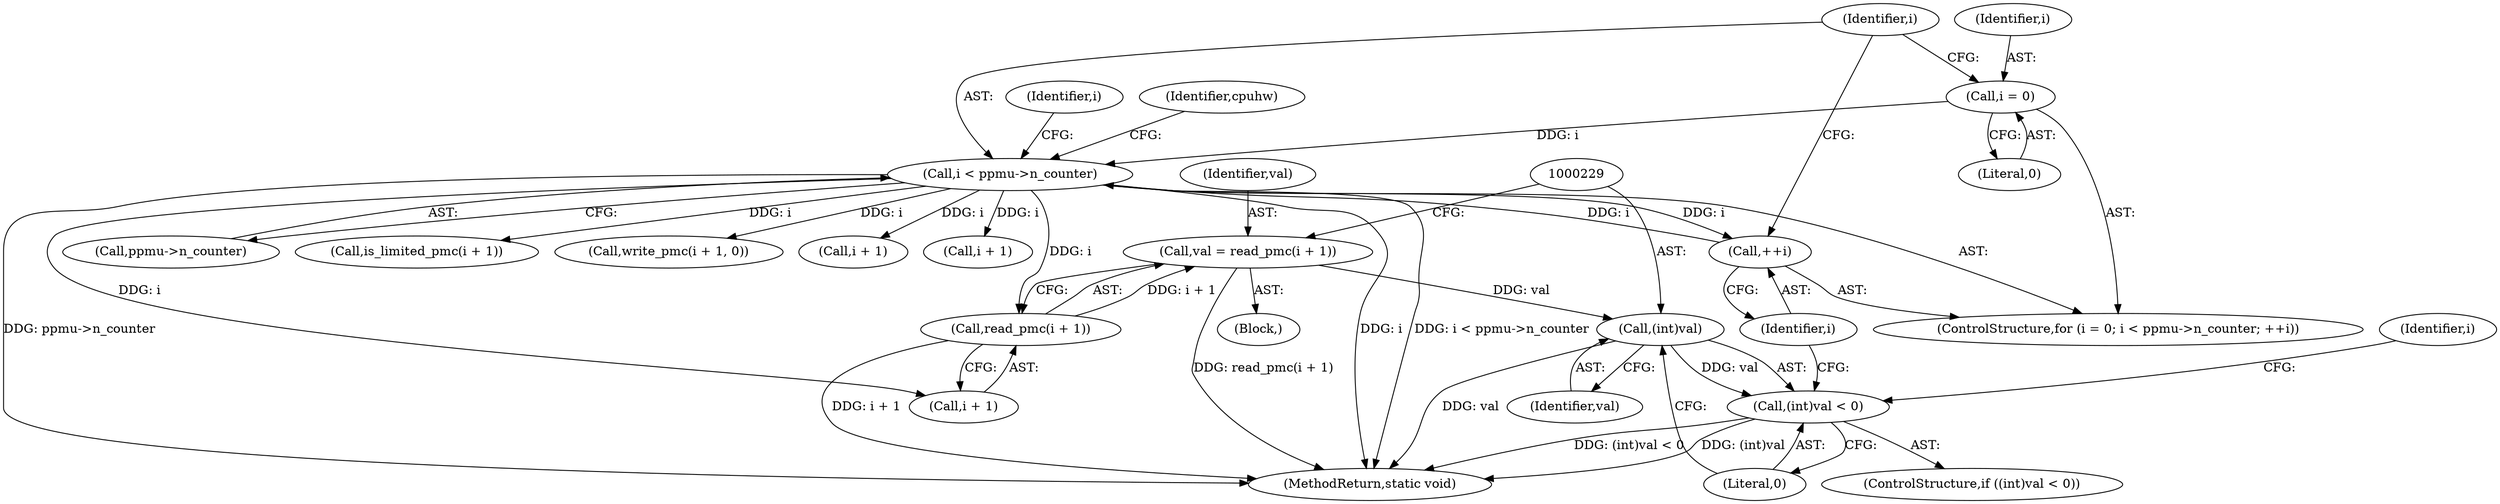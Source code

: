 digraph "1_linux_0837e3242c73566fc1c0196b4ec61779c25ffc93@del" {
"1000228" [label="(Call,(int)val)"];
"1000220" [label="(Call,val = read_pmc(i + 1))"];
"1000222" [label="(Call,read_pmc(i + 1))"];
"1000206" [label="(Call,i < ppmu->n_counter)"];
"1000211" [label="(Call,++i)"];
"1000203" [label="(Call,i = 0)"];
"1000227" [label="(Call,(int)val < 0)"];
"1000208" [label="(Call,ppmu->n_counter)"];
"1000215" [label="(Call,is_limited_pmc(i + 1))"];
"1000204" [label="(Identifier,i)"];
"1000213" [label="(Block,)"];
"1000234" [label="(Identifier,i)"];
"1000202" [label="(ControlStructure,for (i = 0; i < ppmu->n_counter; ++i))"];
"1000227" [label="(Call,(int)val < 0)"];
"1000230" [label="(Identifier,val)"];
"1000205" [label="(Literal,0)"];
"1000223" [label="(Call,i + 1)"];
"1000231" [label="(Literal,0)"];
"1000226" [label="(ControlStructure,if ((int)val < 0))"];
"1000232" [label="(Call,write_pmc(i + 1, 0))"];
"1000203" [label="(Call,i = 0)"];
"1000217" [label="(Identifier,i)"];
"1000212" [label="(Identifier,i)"];
"1000238" [label="(Identifier,cpuhw)"];
"1000233" [label="(Call,i + 1)"];
"1000221" [label="(Identifier,val)"];
"1000206" [label="(Call,i < ppmu->n_counter)"];
"1000222" [label="(Call,read_pmc(i + 1))"];
"1000228" [label="(Call,(int)val)"];
"1000211" [label="(Call,++i)"];
"1000216" [label="(Call,i + 1)"];
"1000249" [label="(MethodReturn,static void)"];
"1000220" [label="(Call,val = read_pmc(i + 1))"];
"1000207" [label="(Identifier,i)"];
"1000228" -> "1000227"  [label="AST: "];
"1000228" -> "1000230"  [label="CFG: "];
"1000229" -> "1000228"  [label="AST: "];
"1000230" -> "1000228"  [label="AST: "];
"1000231" -> "1000228"  [label="CFG: "];
"1000228" -> "1000249"  [label="DDG: val"];
"1000228" -> "1000227"  [label="DDG: val"];
"1000220" -> "1000228"  [label="DDG: val"];
"1000220" -> "1000213"  [label="AST: "];
"1000220" -> "1000222"  [label="CFG: "];
"1000221" -> "1000220"  [label="AST: "];
"1000222" -> "1000220"  [label="AST: "];
"1000229" -> "1000220"  [label="CFG: "];
"1000220" -> "1000249"  [label="DDG: read_pmc(i + 1)"];
"1000222" -> "1000220"  [label="DDG: i + 1"];
"1000222" -> "1000223"  [label="CFG: "];
"1000223" -> "1000222"  [label="AST: "];
"1000222" -> "1000249"  [label="DDG: i + 1"];
"1000206" -> "1000222"  [label="DDG: i"];
"1000206" -> "1000202"  [label="AST: "];
"1000206" -> "1000208"  [label="CFG: "];
"1000207" -> "1000206"  [label="AST: "];
"1000208" -> "1000206"  [label="AST: "];
"1000217" -> "1000206"  [label="CFG: "];
"1000238" -> "1000206"  [label="CFG: "];
"1000206" -> "1000249"  [label="DDG: i < ppmu->n_counter"];
"1000206" -> "1000249"  [label="DDG: ppmu->n_counter"];
"1000206" -> "1000249"  [label="DDG: i"];
"1000211" -> "1000206"  [label="DDG: i"];
"1000203" -> "1000206"  [label="DDG: i"];
"1000206" -> "1000211"  [label="DDG: i"];
"1000206" -> "1000215"  [label="DDG: i"];
"1000206" -> "1000216"  [label="DDG: i"];
"1000206" -> "1000223"  [label="DDG: i"];
"1000206" -> "1000232"  [label="DDG: i"];
"1000206" -> "1000233"  [label="DDG: i"];
"1000211" -> "1000202"  [label="AST: "];
"1000211" -> "1000212"  [label="CFG: "];
"1000212" -> "1000211"  [label="AST: "];
"1000207" -> "1000211"  [label="CFG: "];
"1000203" -> "1000202"  [label="AST: "];
"1000203" -> "1000205"  [label="CFG: "];
"1000204" -> "1000203"  [label="AST: "];
"1000205" -> "1000203"  [label="AST: "];
"1000207" -> "1000203"  [label="CFG: "];
"1000227" -> "1000226"  [label="AST: "];
"1000227" -> "1000231"  [label="CFG: "];
"1000231" -> "1000227"  [label="AST: "];
"1000234" -> "1000227"  [label="CFG: "];
"1000212" -> "1000227"  [label="CFG: "];
"1000227" -> "1000249"  [label="DDG: (int)val < 0"];
"1000227" -> "1000249"  [label="DDG: (int)val"];
}
